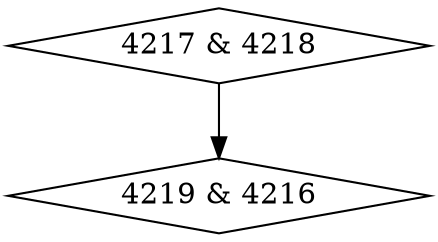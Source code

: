 digraph {
0 [label = "4219 & 4216", shape = diamond];
1 [label = "4217 & 4218", shape = diamond];
1->0;
}
